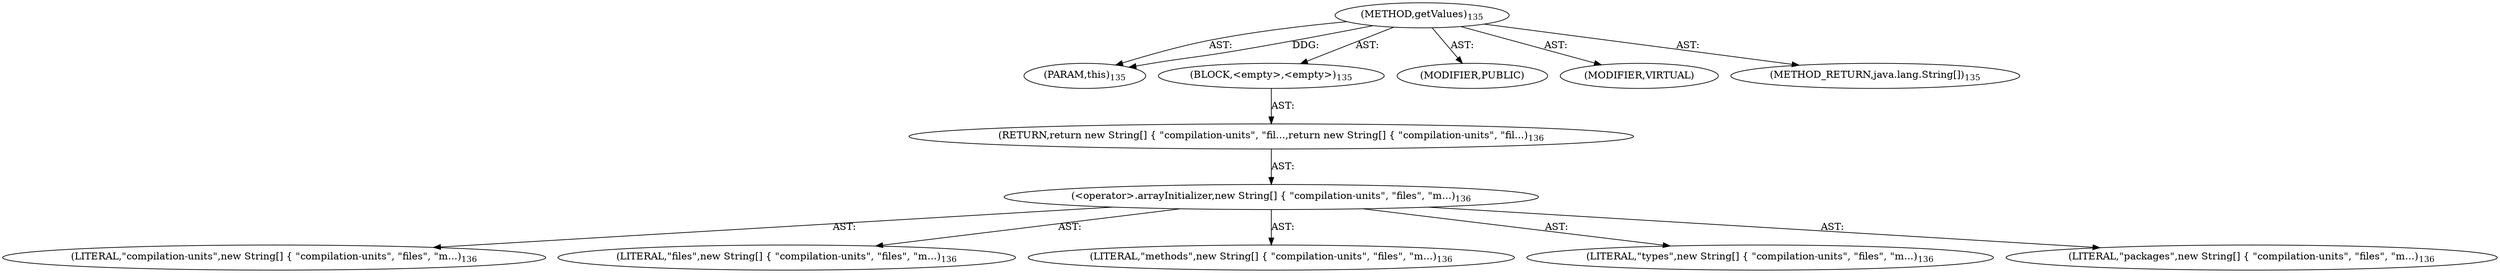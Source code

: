 digraph "getValues" {  
"111669149697" [label = <(METHOD,getValues)<SUB>135</SUB>> ]
"115964117001" [label = <(PARAM,this)<SUB>135</SUB>> ]
"25769803777" [label = <(BLOCK,&lt;empty&gt;,&lt;empty&gt;)<SUB>135</SUB>> ]
"146028888064" [label = <(RETURN,return new String[] { &quot;compilation-units&quot;, &quot;fil...,return new String[] { &quot;compilation-units&quot;, &quot;fil...)<SUB>136</SUB>> ]
"30064771079" [label = <(&lt;operator&gt;.arrayInitializer,new String[] { &quot;compilation-units&quot;, &quot;files&quot;, &quot;m...)<SUB>136</SUB>> ]
"90194313220" [label = <(LITERAL,&quot;compilation-units&quot;,new String[] { &quot;compilation-units&quot;, &quot;files&quot;, &quot;m...)<SUB>136</SUB>> ]
"90194313221" [label = <(LITERAL,&quot;files&quot;,new String[] { &quot;compilation-units&quot;, &quot;files&quot;, &quot;m...)<SUB>136</SUB>> ]
"90194313222" [label = <(LITERAL,&quot;methods&quot;,new String[] { &quot;compilation-units&quot;, &quot;files&quot;, &quot;m...)<SUB>136</SUB>> ]
"90194313223" [label = <(LITERAL,&quot;types&quot;,new String[] { &quot;compilation-units&quot;, &quot;files&quot;, &quot;m...)<SUB>136</SUB>> ]
"90194313224" [label = <(LITERAL,&quot;packages&quot;,new String[] { &quot;compilation-units&quot;, &quot;files&quot;, &quot;m...)<SUB>136</SUB>> ]
"133143986182" [label = <(MODIFIER,PUBLIC)> ]
"133143986183" [label = <(MODIFIER,VIRTUAL)> ]
"128849018881" [label = <(METHOD_RETURN,java.lang.String[])<SUB>135</SUB>> ]
  "111669149697" -> "115964117001"  [ label = "AST: "] 
  "111669149697" -> "25769803777"  [ label = "AST: "] 
  "111669149697" -> "133143986182"  [ label = "AST: "] 
  "111669149697" -> "133143986183"  [ label = "AST: "] 
  "111669149697" -> "128849018881"  [ label = "AST: "] 
  "25769803777" -> "146028888064"  [ label = "AST: "] 
  "146028888064" -> "30064771079"  [ label = "AST: "] 
  "30064771079" -> "90194313220"  [ label = "AST: "] 
  "30064771079" -> "90194313221"  [ label = "AST: "] 
  "30064771079" -> "90194313222"  [ label = "AST: "] 
  "30064771079" -> "90194313223"  [ label = "AST: "] 
  "30064771079" -> "90194313224"  [ label = "AST: "] 
  "111669149697" -> "115964117001"  [ label = "DDG: "] 
}
